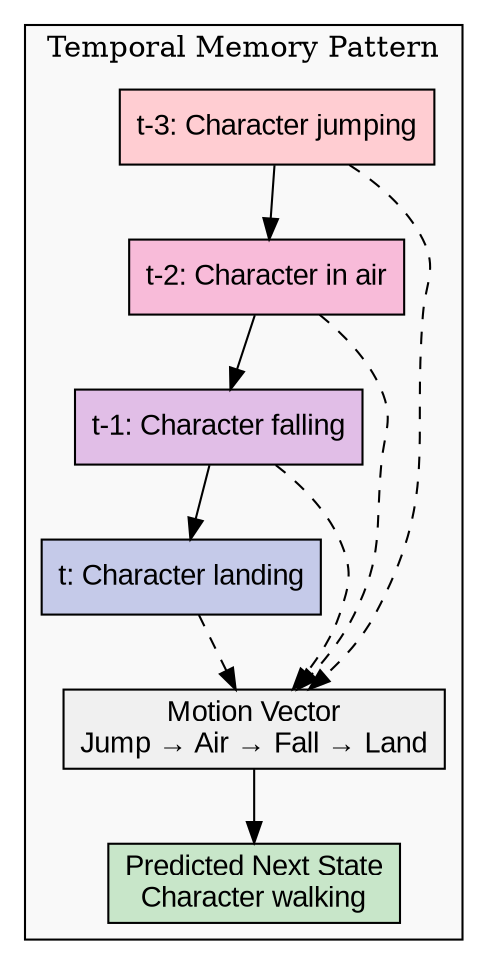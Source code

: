 digraph TemporalMemory {
    rankdir=TD;
    node [shape=box, style=filled, fontname="Arial"];
    
    subgraph cluster_temporal {
        label="Temporal Memory Pattern";
        style=filled;
        fillcolor="#f9f9f9";
        
        t3 [label="t-3: Character jumping", fillcolor="#ffcdd2"];
        t2 [label="t-2: Character in air", fillcolor="#f8bbd9"];
        t1 [label="t-1: Character falling", fillcolor="#e1bee7"];
        t [label="t: Character landing", fillcolor="#c5cae9"];
        
        motion_vector [label="Motion Vector\nJump → Air → Fall → Land", fillcolor="#f0f0f0"];
        predicted_state [label="Predicted Next State\nCharacter walking", fillcolor="#c8e6c9"];
        
        t3 -> t2;
        t2 -> t1;
        t1 -> t;
        
        t3 -> motion_vector [style=dashed];
        t2 -> motion_vector [style=dashed];
        t1 -> motion_vector [style=dashed];
        t -> motion_vector [style=dashed];
        
        motion_vector -> predicted_state;
    }
}
